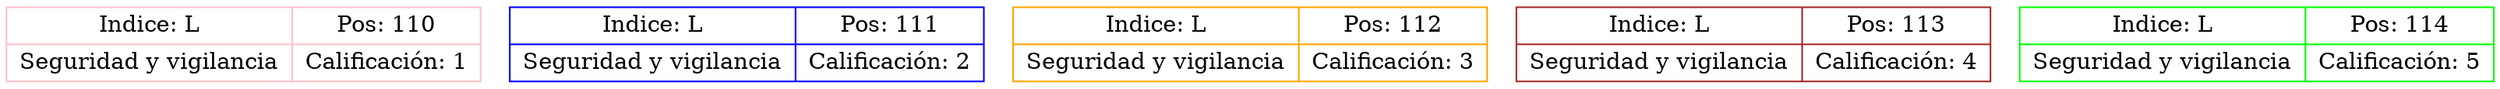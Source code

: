 digraph Daniel22{
node[shape=record];
node110[color=pink, fillcolor=pink, label="{Indice: L|Seguridad y vigilancia}|{Pos: 110|Calificación: 1}"];
node111[color=blue, fillcolor=red, label="{Indice: L|Seguridad y vigilancia}|{Pos: 111|Calificación: 2}"];
node112[color=orange, fillcolor=pink, label="{Indice: L|Seguridad y vigilancia}|{Pos: 112|Calificación: 3}"];
node113[color=brown, fillcolor=blue, label="{Indice: L|Seguridad y vigilancia}|{Pos: 113|Calificación: 4}"];
node114[color=green, fillcolor=pink, label="{Indice: L|Seguridad y vigilancia}|{Pos: 114|Calificación: 5}"];
}
